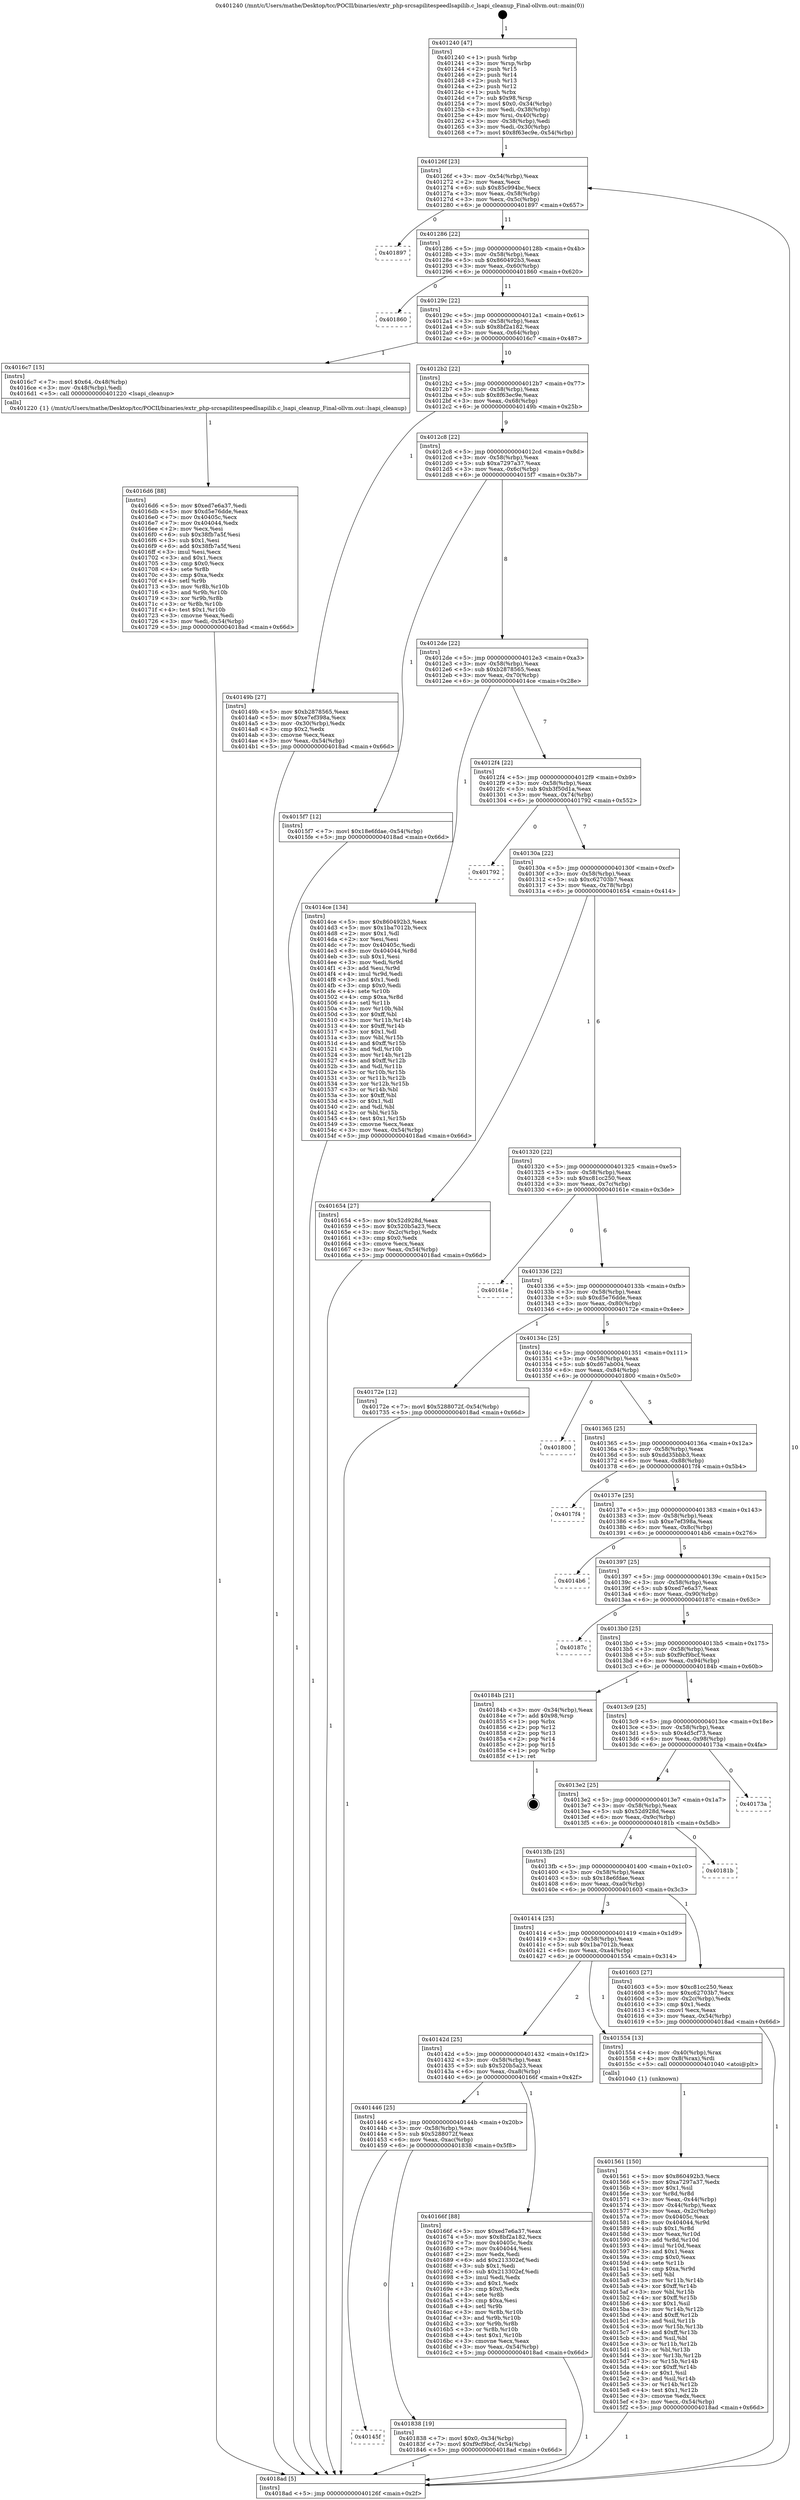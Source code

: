 digraph "0x401240" {
  label = "0x401240 (/mnt/c/Users/mathe/Desktop/tcc/POCII/binaries/extr_php-srcsapilitespeedlsapilib.c_lsapi_cleanup_Final-ollvm.out::main(0))"
  labelloc = "t"
  node[shape=record]

  Entry [label="",width=0.3,height=0.3,shape=circle,fillcolor=black,style=filled]
  "0x40126f" [label="{
     0x40126f [23]\l
     | [instrs]\l
     &nbsp;&nbsp;0x40126f \<+3\>: mov -0x54(%rbp),%eax\l
     &nbsp;&nbsp;0x401272 \<+2\>: mov %eax,%ecx\l
     &nbsp;&nbsp;0x401274 \<+6\>: sub $0x85c994bc,%ecx\l
     &nbsp;&nbsp;0x40127a \<+3\>: mov %eax,-0x58(%rbp)\l
     &nbsp;&nbsp;0x40127d \<+3\>: mov %ecx,-0x5c(%rbp)\l
     &nbsp;&nbsp;0x401280 \<+6\>: je 0000000000401897 \<main+0x657\>\l
  }"]
  "0x401897" [label="{
     0x401897\l
  }", style=dashed]
  "0x401286" [label="{
     0x401286 [22]\l
     | [instrs]\l
     &nbsp;&nbsp;0x401286 \<+5\>: jmp 000000000040128b \<main+0x4b\>\l
     &nbsp;&nbsp;0x40128b \<+3\>: mov -0x58(%rbp),%eax\l
     &nbsp;&nbsp;0x40128e \<+5\>: sub $0x860492b3,%eax\l
     &nbsp;&nbsp;0x401293 \<+3\>: mov %eax,-0x60(%rbp)\l
     &nbsp;&nbsp;0x401296 \<+6\>: je 0000000000401860 \<main+0x620\>\l
  }"]
  Exit [label="",width=0.3,height=0.3,shape=circle,fillcolor=black,style=filled,peripheries=2]
  "0x401860" [label="{
     0x401860\l
  }", style=dashed]
  "0x40129c" [label="{
     0x40129c [22]\l
     | [instrs]\l
     &nbsp;&nbsp;0x40129c \<+5\>: jmp 00000000004012a1 \<main+0x61\>\l
     &nbsp;&nbsp;0x4012a1 \<+3\>: mov -0x58(%rbp),%eax\l
     &nbsp;&nbsp;0x4012a4 \<+5\>: sub $0x8bf2a182,%eax\l
     &nbsp;&nbsp;0x4012a9 \<+3\>: mov %eax,-0x64(%rbp)\l
     &nbsp;&nbsp;0x4012ac \<+6\>: je 00000000004016c7 \<main+0x487\>\l
  }"]
  "0x40145f" [label="{
     0x40145f\l
  }", style=dashed]
  "0x4016c7" [label="{
     0x4016c7 [15]\l
     | [instrs]\l
     &nbsp;&nbsp;0x4016c7 \<+7\>: movl $0x64,-0x48(%rbp)\l
     &nbsp;&nbsp;0x4016ce \<+3\>: mov -0x48(%rbp),%edi\l
     &nbsp;&nbsp;0x4016d1 \<+5\>: call 0000000000401220 \<lsapi_cleanup\>\l
     | [calls]\l
     &nbsp;&nbsp;0x401220 \{1\} (/mnt/c/Users/mathe/Desktop/tcc/POCII/binaries/extr_php-srcsapilitespeedlsapilib.c_lsapi_cleanup_Final-ollvm.out::lsapi_cleanup)\l
  }"]
  "0x4012b2" [label="{
     0x4012b2 [22]\l
     | [instrs]\l
     &nbsp;&nbsp;0x4012b2 \<+5\>: jmp 00000000004012b7 \<main+0x77\>\l
     &nbsp;&nbsp;0x4012b7 \<+3\>: mov -0x58(%rbp),%eax\l
     &nbsp;&nbsp;0x4012ba \<+5\>: sub $0x8f63ec9e,%eax\l
     &nbsp;&nbsp;0x4012bf \<+3\>: mov %eax,-0x68(%rbp)\l
     &nbsp;&nbsp;0x4012c2 \<+6\>: je 000000000040149b \<main+0x25b\>\l
  }"]
  "0x401838" [label="{
     0x401838 [19]\l
     | [instrs]\l
     &nbsp;&nbsp;0x401838 \<+7\>: movl $0x0,-0x34(%rbp)\l
     &nbsp;&nbsp;0x40183f \<+7\>: movl $0xf9cf9bcf,-0x54(%rbp)\l
     &nbsp;&nbsp;0x401846 \<+5\>: jmp 00000000004018ad \<main+0x66d\>\l
  }"]
  "0x40149b" [label="{
     0x40149b [27]\l
     | [instrs]\l
     &nbsp;&nbsp;0x40149b \<+5\>: mov $0xb2878565,%eax\l
     &nbsp;&nbsp;0x4014a0 \<+5\>: mov $0xe7ef398a,%ecx\l
     &nbsp;&nbsp;0x4014a5 \<+3\>: mov -0x30(%rbp),%edx\l
     &nbsp;&nbsp;0x4014a8 \<+3\>: cmp $0x2,%edx\l
     &nbsp;&nbsp;0x4014ab \<+3\>: cmovne %ecx,%eax\l
     &nbsp;&nbsp;0x4014ae \<+3\>: mov %eax,-0x54(%rbp)\l
     &nbsp;&nbsp;0x4014b1 \<+5\>: jmp 00000000004018ad \<main+0x66d\>\l
  }"]
  "0x4012c8" [label="{
     0x4012c8 [22]\l
     | [instrs]\l
     &nbsp;&nbsp;0x4012c8 \<+5\>: jmp 00000000004012cd \<main+0x8d\>\l
     &nbsp;&nbsp;0x4012cd \<+3\>: mov -0x58(%rbp),%eax\l
     &nbsp;&nbsp;0x4012d0 \<+5\>: sub $0xa7297a37,%eax\l
     &nbsp;&nbsp;0x4012d5 \<+3\>: mov %eax,-0x6c(%rbp)\l
     &nbsp;&nbsp;0x4012d8 \<+6\>: je 00000000004015f7 \<main+0x3b7\>\l
  }"]
  "0x4018ad" [label="{
     0x4018ad [5]\l
     | [instrs]\l
     &nbsp;&nbsp;0x4018ad \<+5\>: jmp 000000000040126f \<main+0x2f\>\l
  }"]
  "0x401240" [label="{
     0x401240 [47]\l
     | [instrs]\l
     &nbsp;&nbsp;0x401240 \<+1\>: push %rbp\l
     &nbsp;&nbsp;0x401241 \<+3\>: mov %rsp,%rbp\l
     &nbsp;&nbsp;0x401244 \<+2\>: push %r15\l
     &nbsp;&nbsp;0x401246 \<+2\>: push %r14\l
     &nbsp;&nbsp;0x401248 \<+2\>: push %r13\l
     &nbsp;&nbsp;0x40124a \<+2\>: push %r12\l
     &nbsp;&nbsp;0x40124c \<+1\>: push %rbx\l
     &nbsp;&nbsp;0x40124d \<+7\>: sub $0x98,%rsp\l
     &nbsp;&nbsp;0x401254 \<+7\>: movl $0x0,-0x34(%rbp)\l
     &nbsp;&nbsp;0x40125b \<+3\>: mov %edi,-0x38(%rbp)\l
     &nbsp;&nbsp;0x40125e \<+4\>: mov %rsi,-0x40(%rbp)\l
     &nbsp;&nbsp;0x401262 \<+3\>: mov -0x38(%rbp),%edi\l
     &nbsp;&nbsp;0x401265 \<+3\>: mov %edi,-0x30(%rbp)\l
     &nbsp;&nbsp;0x401268 \<+7\>: movl $0x8f63ec9e,-0x54(%rbp)\l
  }"]
  "0x4016d6" [label="{
     0x4016d6 [88]\l
     | [instrs]\l
     &nbsp;&nbsp;0x4016d6 \<+5\>: mov $0xed7e6a37,%edi\l
     &nbsp;&nbsp;0x4016db \<+5\>: mov $0xd5e76dde,%eax\l
     &nbsp;&nbsp;0x4016e0 \<+7\>: mov 0x40405c,%ecx\l
     &nbsp;&nbsp;0x4016e7 \<+7\>: mov 0x404044,%edx\l
     &nbsp;&nbsp;0x4016ee \<+2\>: mov %ecx,%esi\l
     &nbsp;&nbsp;0x4016f0 \<+6\>: sub $0x38fb7a5f,%esi\l
     &nbsp;&nbsp;0x4016f6 \<+3\>: sub $0x1,%esi\l
     &nbsp;&nbsp;0x4016f9 \<+6\>: add $0x38fb7a5f,%esi\l
     &nbsp;&nbsp;0x4016ff \<+3\>: imul %esi,%ecx\l
     &nbsp;&nbsp;0x401702 \<+3\>: and $0x1,%ecx\l
     &nbsp;&nbsp;0x401705 \<+3\>: cmp $0x0,%ecx\l
     &nbsp;&nbsp;0x401708 \<+4\>: sete %r8b\l
     &nbsp;&nbsp;0x40170c \<+3\>: cmp $0xa,%edx\l
     &nbsp;&nbsp;0x40170f \<+4\>: setl %r9b\l
     &nbsp;&nbsp;0x401713 \<+3\>: mov %r8b,%r10b\l
     &nbsp;&nbsp;0x401716 \<+3\>: and %r9b,%r10b\l
     &nbsp;&nbsp;0x401719 \<+3\>: xor %r9b,%r8b\l
     &nbsp;&nbsp;0x40171c \<+3\>: or %r8b,%r10b\l
     &nbsp;&nbsp;0x40171f \<+4\>: test $0x1,%r10b\l
     &nbsp;&nbsp;0x401723 \<+3\>: cmovne %eax,%edi\l
     &nbsp;&nbsp;0x401726 \<+3\>: mov %edi,-0x54(%rbp)\l
     &nbsp;&nbsp;0x401729 \<+5\>: jmp 00000000004018ad \<main+0x66d\>\l
  }"]
  "0x4015f7" [label="{
     0x4015f7 [12]\l
     | [instrs]\l
     &nbsp;&nbsp;0x4015f7 \<+7\>: movl $0x18e6fdae,-0x54(%rbp)\l
     &nbsp;&nbsp;0x4015fe \<+5\>: jmp 00000000004018ad \<main+0x66d\>\l
  }"]
  "0x4012de" [label="{
     0x4012de [22]\l
     | [instrs]\l
     &nbsp;&nbsp;0x4012de \<+5\>: jmp 00000000004012e3 \<main+0xa3\>\l
     &nbsp;&nbsp;0x4012e3 \<+3\>: mov -0x58(%rbp),%eax\l
     &nbsp;&nbsp;0x4012e6 \<+5\>: sub $0xb2878565,%eax\l
     &nbsp;&nbsp;0x4012eb \<+3\>: mov %eax,-0x70(%rbp)\l
     &nbsp;&nbsp;0x4012ee \<+6\>: je 00000000004014ce \<main+0x28e\>\l
  }"]
  "0x401446" [label="{
     0x401446 [25]\l
     | [instrs]\l
     &nbsp;&nbsp;0x401446 \<+5\>: jmp 000000000040144b \<main+0x20b\>\l
     &nbsp;&nbsp;0x40144b \<+3\>: mov -0x58(%rbp),%eax\l
     &nbsp;&nbsp;0x40144e \<+5\>: sub $0x5288072f,%eax\l
     &nbsp;&nbsp;0x401453 \<+6\>: mov %eax,-0xac(%rbp)\l
     &nbsp;&nbsp;0x401459 \<+6\>: je 0000000000401838 \<main+0x5f8\>\l
  }"]
  "0x4014ce" [label="{
     0x4014ce [134]\l
     | [instrs]\l
     &nbsp;&nbsp;0x4014ce \<+5\>: mov $0x860492b3,%eax\l
     &nbsp;&nbsp;0x4014d3 \<+5\>: mov $0x1ba7012b,%ecx\l
     &nbsp;&nbsp;0x4014d8 \<+2\>: mov $0x1,%dl\l
     &nbsp;&nbsp;0x4014da \<+2\>: xor %esi,%esi\l
     &nbsp;&nbsp;0x4014dc \<+7\>: mov 0x40405c,%edi\l
     &nbsp;&nbsp;0x4014e3 \<+8\>: mov 0x404044,%r8d\l
     &nbsp;&nbsp;0x4014eb \<+3\>: sub $0x1,%esi\l
     &nbsp;&nbsp;0x4014ee \<+3\>: mov %edi,%r9d\l
     &nbsp;&nbsp;0x4014f1 \<+3\>: add %esi,%r9d\l
     &nbsp;&nbsp;0x4014f4 \<+4\>: imul %r9d,%edi\l
     &nbsp;&nbsp;0x4014f8 \<+3\>: and $0x1,%edi\l
     &nbsp;&nbsp;0x4014fb \<+3\>: cmp $0x0,%edi\l
     &nbsp;&nbsp;0x4014fe \<+4\>: sete %r10b\l
     &nbsp;&nbsp;0x401502 \<+4\>: cmp $0xa,%r8d\l
     &nbsp;&nbsp;0x401506 \<+4\>: setl %r11b\l
     &nbsp;&nbsp;0x40150a \<+3\>: mov %r10b,%bl\l
     &nbsp;&nbsp;0x40150d \<+3\>: xor $0xff,%bl\l
     &nbsp;&nbsp;0x401510 \<+3\>: mov %r11b,%r14b\l
     &nbsp;&nbsp;0x401513 \<+4\>: xor $0xff,%r14b\l
     &nbsp;&nbsp;0x401517 \<+3\>: xor $0x1,%dl\l
     &nbsp;&nbsp;0x40151a \<+3\>: mov %bl,%r15b\l
     &nbsp;&nbsp;0x40151d \<+4\>: and $0xff,%r15b\l
     &nbsp;&nbsp;0x401521 \<+3\>: and %dl,%r10b\l
     &nbsp;&nbsp;0x401524 \<+3\>: mov %r14b,%r12b\l
     &nbsp;&nbsp;0x401527 \<+4\>: and $0xff,%r12b\l
     &nbsp;&nbsp;0x40152b \<+3\>: and %dl,%r11b\l
     &nbsp;&nbsp;0x40152e \<+3\>: or %r10b,%r15b\l
     &nbsp;&nbsp;0x401531 \<+3\>: or %r11b,%r12b\l
     &nbsp;&nbsp;0x401534 \<+3\>: xor %r12b,%r15b\l
     &nbsp;&nbsp;0x401537 \<+3\>: or %r14b,%bl\l
     &nbsp;&nbsp;0x40153a \<+3\>: xor $0xff,%bl\l
     &nbsp;&nbsp;0x40153d \<+3\>: or $0x1,%dl\l
     &nbsp;&nbsp;0x401540 \<+2\>: and %dl,%bl\l
     &nbsp;&nbsp;0x401542 \<+3\>: or %bl,%r15b\l
     &nbsp;&nbsp;0x401545 \<+4\>: test $0x1,%r15b\l
     &nbsp;&nbsp;0x401549 \<+3\>: cmovne %ecx,%eax\l
     &nbsp;&nbsp;0x40154c \<+3\>: mov %eax,-0x54(%rbp)\l
     &nbsp;&nbsp;0x40154f \<+5\>: jmp 00000000004018ad \<main+0x66d\>\l
  }"]
  "0x4012f4" [label="{
     0x4012f4 [22]\l
     | [instrs]\l
     &nbsp;&nbsp;0x4012f4 \<+5\>: jmp 00000000004012f9 \<main+0xb9\>\l
     &nbsp;&nbsp;0x4012f9 \<+3\>: mov -0x58(%rbp),%eax\l
     &nbsp;&nbsp;0x4012fc \<+5\>: sub $0xb3f50d1a,%eax\l
     &nbsp;&nbsp;0x401301 \<+3\>: mov %eax,-0x74(%rbp)\l
     &nbsp;&nbsp;0x401304 \<+6\>: je 0000000000401792 \<main+0x552\>\l
  }"]
  "0x40166f" [label="{
     0x40166f [88]\l
     | [instrs]\l
     &nbsp;&nbsp;0x40166f \<+5\>: mov $0xed7e6a37,%eax\l
     &nbsp;&nbsp;0x401674 \<+5\>: mov $0x8bf2a182,%ecx\l
     &nbsp;&nbsp;0x401679 \<+7\>: mov 0x40405c,%edx\l
     &nbsp;&nbsp;0x401680 \<+7\>: mov 0x404044,%esi\l
     &nbsp;&nbsp;0x401687 \<+2\>: mov %edx,%edi\l
     &nbsp;&nbsp;0x401689 \<+6\>: add $0x213302ef,%edi\l
     &nbsp;&nbsp;0x40168f \<+3\>: sub $0x1,%edi\l
     &nbsp;&nbsp;0x401692 \<+6\>: sub $0x213302ef,%edi\l
     &nbsp;&nbsp;0x401698 \<+3\>: imul %edi,%edx\l
     &nbsp;&nbsp;0x40169b \<+3\>: and $0x1,%edx\l
     &nbsp;&nbsp;0x40169e \<+3\>: cmp $0x0,%edx\l
     &nbsp;&nbsp;0x4016a1 \<+4\>: sete %r8b\l
     &nbsp;&nbsp;0x4016a5 \<+3\>: cmp $0xa,%esi\l
     &nbsp;&nbsp;0x4016a8 \<+4\>: setl %r9b\l
     &nbsp;&nbsp;0x4016ac \<+3\>: mov %r8b,%r10b\l
     &nbsp;&nbsp;0x4016af \<+3\>: and %r9b,%r10b\l
     &nbsp;&nbsp;0x4016b2 \<+3\>: xor %r9b,%r8b\l
     &nbsp;&nbsp;0x4016b5 \<+3\>: or %r8b,%r10b\l
     &nbsp;&nbsp;0x4016b8 \<+4\>: test $0x1,%r10b\l
     &nbsp;&nbsp;0x4016bc \<+3\>: cmovne %ecx,%eax\l
     &nbsp;&nbsp;0x4016bf \<+3\>: mov %eax,-0x54(%rbp)\l
     &nbsp;&nbsp;0x4016c2 \<+5\>: jmp 00000000004018ad \<main+0x66d\>\l
  }"]
  "0x401792" [label="{
     0x401792\l
  }", style=dashed]
  "0x40130a" [label="{
     0x40130a [22]\l
     | [instrs]\l
     &nbsp;&nbsp;0x40130a \<+5\>: jmp 000000000040130f \<main+0xcf\>\l
     &nbsp;&nbsp;0x40130f \<+3\>: mov -0x58(%rbp),%eax\l
     &nbsp;&nbsp;0x401312 \<+5\>: sub $0xc62703b7,%eax\l
     &nbsp;&nbsp;0x401317 \<+3\>: mov %eax,-0x78(%rbp)\l
     &nbsp;&nbsp;0x40131a \<+6\>: je 0000000000401654 \<main+0x414\>\l
  }"]
  "0x401561" [label="{
     0x401561 [150]\l
     | [instrs]\l
     &nbsp;&nbsp;0x401561 \<+5\>: mov $0x860492b3,%ecx\l
     &nbsp;&nbsp;0x401566 \<+5\>: mov $0xa7297a37,%edx\l
     &nbsp;&nbsp;0x40156b \<+3\>: mov $0x1,%sil\l
     &nbsp;&nbsp;0x40156e \<+3\>: xor %r8d,%r8d\l
     &nbsp;&nbsp;0x401571 \<+3\>: mov %eax,-0x44(%rbp)\l
     &nbsp;&nbsp;0x401574 \<+3\>: mov -0x44(%rbp),%eax\l
     &nbsp;&nbsp;0x401577 \<+3\>: mov %eax,-0x2c(%rbp)\l
     &nbsp;&nbsp;0x40157a \<+7\>: mov 0x40405c,%eax\l
     &nbsp;&nbsp;0x401581 \<+8\>: mov 0x404044,%r9d\l
     &nbsp;&nbsp;0x401589 \<+4\>: sub $0x1,%r8d\l
     &nbsp;&nbsp;0x40158d \<+3\>: mov %eax,%r10d\l
     &nbsp;&nbsp;0x401590 \<+3\>: add %r8d,%r10d\l
     &nbsp;&nbsp;0x401593 \<+4\>: imul %r10d,%eax\l
     &nbsp;&nbsp;0x401597 \<+3\>: and $0x1,%eax\l
     &nbsp;&nbsp;0x40159a \<+3\>: cmp $0x0,%eax\l
     &nbsp;&nbsp;0x40159d \<+4\>: sete %r11b\l
     &nbsp;&nbsp;0x4015a1 \<+4\>: cmp $0xa,%r9d\l
     &nbsp;&nbsp;0x4015a5 \<+3\>: setl %bl\l
     &nbsp;&nbsp;0x4015a8 \<+3\>: mov %r11b,%r14b\l
     &nbsp;&nbsp;0x4015ab \<+4\>: xor $0xff,%r14b\l
     &nbsp;&nbsp;0x4015af \<+3\>: mov %bl,%r15b\l
     &nbsp;&nbsp;0x4015b2 \<+4\>: xor $0xff,%r15b\l
     &nbsp;&nbsp;0x4015b6 \<+4\>: xor $0x1,%sil\l
     &nbsp;&nbsp;0x4015ba \<+3\>: mov %r14b,%r12b\l
     &nbsp;&nbsp;0x4015bd \<+4\>: and $0xff,%r12b\l
     &nbsp;&nbsp;0x4015c1 \<+3\>: and %sil,%r11b\l
     &nbsp;&nbsp;0x4015c4 \<+3\>: mov %r15b,%r13b\l
     &nbsp;&nbsp;0x4015c7 \<+4\>: and $0xff,%r13b\l
     &nbsp;&nbsp;0x4015cb \<+3\>: and %sil,%bl\l
     &nbsp;&nbsp;0x4015ce \<+3\>: or %r11b,%r12b\l
     &nbsp;&nbsp;0x4015d1 \<+3\>: or %bl,%r13b\l
     &nbsp;&nbsp;0x4015d4 \<+3\>: xor %r13b,%r12b\l
     &nbsp;&nbsp;0x4015d7 \<+3\>: or %r15b,%r14b\l
     &nbsp;&nbsp;0x4015da \<+4\>: xor $0xff,%r14b\l
     &nbsp;&nbsp;0x4015de \<+4\>: or $0x1,%sil\l
     &nbsp;&nbsp;0x4015e2 \<+3\>: and %sil,%r14b\l
     &nbsp;&nbsp;0x4015e5 \<+3\>: or %r14b,%r12b\l
     &nbsp;&nbsp;0x4015e8 \<+4\>: test $0x1,%r12b\l
     &nbsp;&nbsp;0x4015ec \<+3\>: cmovne %edx,%ecx\l
     &nbsp;&nbsp;0x4015ef \<+3\>: mov %ecx,-0x54(%rbp)\l
     &nbsp;&nbsp;0x4015f2 \<+5\>: jmp 00000000004018ad \<main+0x66d\>\l
  }"]
  "0x401654" [label="{
     0x401654 [27]\l
     | [instrs]\l
     &nbsp;&nbsp;0x401654 \<+5\>: mov $0x52d928d,%eax\l
     &nbsp;&nbsp;0x401659 \<+5\>: mov $0x520b5a23,%ecx\l
     &nbsp;&nbsp;0x40165e \<+3\>: mov -0x2c(%rbp),%edx\l
     &nbsp;&nbsp;0x401661 \<+3\>: cmp $0x0,%edx\l
     &nbsp;&nbsp;0x401664 \<+3\>: cmove %ecx,%eax\l
     &nbsp;&nbsp;0x401667 \<+3\>: mov %eax,-0x54(%rbp)\l
     &nbsp;&nbsp;0x40166a \<+5\>: jmp 00000000004018ad \<main+0x66d\>\l
  }"]
  "0x401320" [label="{
     0x401320 [22]\l
     | [instrs]\l
     &nbsp;&nbsp;0x401320 \<+5\>: jmp 0000000000401325 \<main+0xe5\>\l
     &nbsp;&nbsp;0x401325 \<+3\>: mov -0x58(%rbp),%eax\l
     &nbsp;&nbsp;0x401328 \<+5\>: sub $0xc81cc250,%eax\l
     &nbsp;&nbsp;0x40132d \<+3\>: mov %eax,-0x7c(%rbp)\l
     &nbsp;&nbsp;0x401330 \<+6\>: je 000000000040161e \<main+0x3de\>\l
  }"]
  "0x40142d" [label="{
     0x40142d [25]\l
     | [instrs]\l
     &nbsp;&nbsp;0x40142d \<+5\>: jmp 0000000000401432 \<main+0x1f2\>\l
     &nbsp;&nbsp;0x401432 \<+3\>: mov -0x58(%rbp),%eax\l
     &nbsp;&nbsp;0x401435 \<+5\>: sub $0x520b5a23,%eax\l
     &nbsp;&nbsp;0x40143a \<+6\>: mov %eax,-0xa8(%rbp)\l
     &nbsp;&nbsp;0x401440 \<+6\>: je 000000000040166f \<main+0x42f\>\l
  }"]
  "0x40161e" [label="{
     0x40161e\l
  }", style=dashed]
  "0x401336" [label="{
     0x401336 [22]\l
     | [instrs]\l
     &nbsp;&nbsp;0x401336 \<+5\>: jmp 000000000040133b \<main+0xfb\>\l
     &nbsp;&nbsp;0x40133b \<+3\>: mov -0x58(%rbp),%eax\l
     &nbsp;&nbsp;0x40133e \<+5\>: sub $0xd5e76dde,%eax\l
     &nbsp;&nbsp;0x401343 \<+3\>: mov %eax,-0x80(%rbp)\l
     &nbsp;&nbsp;0x401346 \<+6\>: je 000000000040172e \<main+0x4ee\>\l
  }"]
  "0x401554" [label="{
     0x401554 [13]\l
     | [instrs]\l
     &nbsp;&nbsp;0x401554 \<+4\>: mov -0x40(%rbp),%rax\l
     &nbsp;&nbsp;0x401558 \<+4\>: mov 0x8(%rax),%rdi\l
     &nbsp;&nbsp;0x40155c \<+5\>: call 0000000000401040 \<atoi@plt\>\l
     | [calls]\l
     &nbsp;&nbsp;0x401040 \{1\} (unknown)\l
  }"]
  "0x40172e" [label="{
     0x40172e [12]\l
     | [instrs]\l
     &nbsp;&nbsp;0x40172e \<+7\>: movl $0x5288072f,-0x54(%rbp)\l
     &nbsp;&nbsp;0x401735 \<+5\>: jmp 00000000004018ad \<main+0x66d\>\l
  }"]
  "0x40134c" [label="{
     0x40134c [25]\l
     | [instrs]\l
     &nbsp;&nbsp;0x40134c \<+5\>: jmp 0000000000401351 \<main+0x111\>\l
     &nbsp;&nbsp;0x401351 \<+3\>: mov -0x58(%rbp),%eax\l
     &nbsp;&nbsp;0x401354 \<+5\>: sub $0xd67ab004,%eax\l
     &nbsp;&nbsp;0x401359 \<+6\>: mov %eax,-0x84(%rbp)\l
     &nbsp;&nbsp;0x40135f \<+6\>: je 0000000000401800 \<main+0x5c0\>\l
  }"]
  "0x401414" [label="{
     0x401414 [25]\l
     | [instrs]\l
     &nbsp;&nbsp;0x401414 \<+5\>: jmp 0000000000401419 \<main+0x1d9\>\l
     &nbsp;&nbsp;0x401419 \<+3\>: mov -0x58(%rbp),%eax\l
     &nbsp;&nbsp;0x40141c \<+5\>: sub $0x1ba7012b,%eax\l
     &nbsp;&nbsp;0x401421 \<+6\>: mov %eax,-0xa4(%rbp)\l
     &nbsp;&nbsp;0x401427 \<+6\>: je 0000000000401554 \<main+0x314\>\l
  }"]
  "0x401800" [label="{
     0x401800\l
  }", style=dashed]
  "0x401365" [label="{
     0x401365 [25]\l
     | [instrs]\l
     &nbsp;&nbsp;0x401365 \<+5\>: jmp 000000000040136a \<main+0x12a\>\l
     &nbsp;&nbsp;0x40136a \<+3\>: mov -0x58(%rbp),%eax\l
     &nbsp;&nbsp;0x40136d \<+5\>: sub $0xdd35bbb3,%eax\l
     &nbsp;&nbsp;0x401372 \<+6\>: mov %eax,-0x88(%rbp)\l
     &nbsp;&nbsp;0x401378 \<+6\>: je 00000000004017f4 \<main+0x5b4\>\l
  }"]
  "0x401603" [label="{
     0x401603 [27]\l
     | [instrs]\l
     &nbsp;&nbsp;0x401603 \<+5\>: mov $0xc81cc250,%eax\l
     &nbsp;&nbsp;0x401608 \<+5\>: mov $0xc62703b7,%ecx\l
     &nbsp;&nbsp;0x40160d \<+3\>: mov -0x2c(%rbp),%edx\l
     &nbsp;&nbsp;0x401610 \<+3\>: cmp $0x1,%edx\l
     &nbsp;&nbsp;0x401613 \<+3\>: cmovl %ecx,%eax\l
     &nbsp;&nbsp;0x401616 \<+3\>: mov %eax,-0x54(%rbp)\l
     &nbsp;&nbsp;0x401619 \<+5\>: jmp 00000000004018ad \<main+0x66d\>\l
  }"]
  "0x4017f4" [label="{
     0x4017f4\l
  }", style=dashed]
  "0x40137e" [label="{
     0x40137e [25]\l
     | [instrs]\l
     &nbsp;&nbsp;0x40137e \<+5\>: jmp 0000000000401383 \<main+0x143\>\l
     &nbsp;&nbsp;0x401383 \<+3\>: mov -0x58(%rbp),%eax\l
     &nbsp;&nbsp;0x401386 \<+5\>: sub $0xe7ef398a,%eax\l
     &nbsp;&nbsp;0x40138b \<+6\>: mov %eax,-0x8c(%rbp)\l
     &nbsp;&nbsp;0x401391 \<+6\>: je 00000000004014b6 \<main+0x276\>\l
  }"]
  "0x4013fb" [label="{
     0x4013fb [25]\l
     | [instrs]\l
     &nbsp;&nbsp;0x4013fb \<+5\>: jmp 0000000000401400 \<main+0x1c0\>\l
     &nbsp;&nbsp;0x401400 \<+3\>: mov -0x58(%rbp),%eax\l
     &nbsp;&nbsp;0x401403 \<+5\>: sub $0x18e6fdae,%eax\l
     &nbsp;&nbsp;0x401408 \<+6\>: mov %eax,-0xa0(%rbp)\l
     &nbsp;&nbsp;0x40140e \<+6\>: je 0000000000401603 \<main+0x3c3\>\l
  }"]
  "0x4014b6" [label="{
     0x4014b6\l
  }", style=dashed]
  "0x401397" [label="{
     0x401397 [25]\l
     | [instrs]\l
     &nbsp;&nbsp;0x401397 \<+5\>: jmp 000000000040139c \<main+0x15c\>\l
     &nbsp;&nbsp;0x40139c \<+3\>: mov -0x58(%rbp),%eax\l
     &nbsp;&nbsp;0x40139f \<+5\>: sub $0xed7e6a37,%eax\l
     &nbsp;&nbsp;0x4013a4 \<+6\>: mov %eax,-0x90(%rbp)\l
     &nbsp;&nbsp;0x4013aa \<+6\>: je 000000000040187c \<main+0x63c\>\l
  }"]
  "0x40181b" [label="{
     0x40181b\l
  }", style=dashed]
  "0x40187c" [label="{
     0x40187c\l
  }", style=dashed]
  "0x4013b0" [label="{
     0x4013b0 [25]\l
     | [instrs]\l
     &nbsp;&nbsp;0x4013b0 \<+5\>: jmp 00000000004013b5 \<main+0x175\>\l
     &nbsp;&nbsp;0x4013b5 \<+3\>: mov -0x58(%rbp),%eax\l
     &nbsp;&nbsp;0x4013b8 \<+5\>: sub $0xf9cf9bcf,%eax\l
     &nbsp;&nbsp;0x4013bd \<+6\>: mov %eax,-0x94(%rbp)\l
     &nbsp;&nbsp;0x4013c3 \<+6\>: je 000000000040184b \<main+0x60b\>\l
  }"]
  "0x4013e2" [label="{
     0x4013e2 [25]\l
     | [instrs]\l
     &nbsp;&nbsp;0x4013e2 \<+5\>: jmp 00000000004013e7 \<main+0x1a7\>\l
     &nbsp;&nbsp;0x4013e7 \<+3\>: mov -0x58(%rbp),%eax\l
     &nbsp;&nbsp;0x4013ea \<+5\>: sub $0x52d928d,%eax\l
     &nbsp;&nbsp;0x4013ef \<+6\>: mov %eax,-0x9c(%rbp)\l
     &nbsp;&nbsp;0x4013f5 \<+6\>: je 000000000040181b \<main+0x5db\>\l
  }"]
  "0x40184b" [label="{
     0x40184b [21]\l
     | [instrs]\l
     &nbsp;&nbsp;0x40184b \<+3\>: mov -0x34(%rbp),%eax\l
     &nbsp;&nbsp;0x40184e \<+7\>: add $0x98,%rsp\l
     &nbsp;&nbsp;0x401855 \<+1\>: pop %rbx\l
     &nbsp;&nbsp;0x401856 \<+2\>: pop %r12\l
     &nbsp;&nbsp;0x401858 \<+2\>: pop %r13\l
     &nbsp;&nbsp;0x40185a \<+2\>: pop %r14\l
     &nbsp;&nbsp;0x40185c \<+2\>: pop %r15\l
     &nbsp;&nbsp;0x40185e \<+1\>: pop %rbp\l
     &nbsp;&nbsp;0x40185f \<+1\>: ret\l
  }"]
  "0x4013c9" [label="{
     0x4013c9 [25]\l
     | [instrs]\l
     &nbsp;&nbsp;0x4013c9 \<+5\>: jmp 00000000004013ce \<main+0x18e\>\l
     &nbsp;&nbsp;0x4013ce \<+3\>: mov -0x58(%rbp),%eax\l
     &nbsp;&nbsp;0x4013d1 \<+5\>: sub $0x4d5cf73,%eax\l
     &nbsp;&nbsp;0x4013d6 \<+6\>: mov %eax,-0x98(%rbp)\l
     &nbsp;&nbsp;0x4013dc \<+6\>: je 000000000040173a \<main+0x4fa\>\l
  }"]
  "0x40173a" [label="{
     0x40173a\l
  }", style=dashed]
  Entry -> "0x401240" [label=" 1"]
  "0x40126f" -> "0x401897" [label=" 0"]
  "0x40126f" -> "0x401286" [label=" 11"]
  "0x40184b" -> Exit [label=" 1"]
  "0x401286" -> "0x401860" [label=" 0"]
  "0x401286" -> "0x40129c" [label=" 11"]
  "0x401838" -> "0x4018ad" [label=" 1"]
  "0x40129c" -> "0x4016c7" [label=" 1"]
  "0x40129c" -> "0x4012b2" [label=" 10"]
  "0x401446" -> "0x40145f" [label=" 0"]
  "0x4012b2" -> "0x40149b" [label=" 1"]
  "0x4012b2" -> "0x4012c8" [label=" 9"]
  "0x40149b" -> "0x4018ad" [label=" 1"]
  "0x401240" -> "0x40126f" [label=" 1"]
  "0x4018ad" -> "0x40126f" [label=" 10"]
  "0x401446" -> "0x401838" [label=" 1"]
  "0x4012c8" -> "0x4015f7" [label=" 1"]
  "0x4012c8" -> "0x4012de" [label=" 8"]
  "0x40172e" -> "0x4018ad" [label=" 1"]
  "0x4012de" -> "0x4014ce" [label=" 1"]
  "0x4012de" -> "0x4012f4" [label=" 7"]
  "0x4014ce" -> "0x4018ad" [label=" 1"]
  "0x4016d6" -> "0x4018ad" [label=" 1"]
  "0x4012f4" -> "0x401792" [label=" 0"]
  "0x4012f4" -> "0x40130a" [label=" 7"]
  "0x4016c7" -> "0x4016d6" [label=" 1"]
  "0x40130a" -> "0x401654" [label=" 1"]
  "0x40130a" -> "0x401320" [label=" 6"]
  "0x40142d" -> "0x401446" [label=" 1"]
  "0x401320" -> "0x40161e" [label=" 0"]
  "0x401320" -> "0x401336" [label=" 6"]
  "0x40142d" -> "0x40166f" [label=" 1"]
  "0x401336" -> "0x40172e" [label=" 1"]
  "0x401336" -> "0x40134c" [label=" 5"]
  "0x40166f" -> "0x4018ad" [label=" 1"]
  "0x40134c" -> "0x401800" [label=" 0"]
  "0x40134c" -> "0x401365" [label=" 5"]
  "0x401603" -> "0x4018ad" [label=" 1"]
  "0x401365" -> "0x4017f4" [label=" 0"]
  "0x401365" -> "0x40137e" [label=" 5"]
  "0x4015f7" -> "0x4018ad" [label=" 1"]
  "0x40137e" -> "0x4014b6" [label=" 0"]
  "0x40137e" -> "0x401397" [label=" 5"]
  "0x401554" -> "0x401561" [label=" 1"]
  "0x401397" -> "0x40187c" [label=" 0"]
  "0x401397" -> "0x4013b0" [label=" 5"]
  "0x401414" -> "0x40142d" [label=" 2"]
  "0x4013b0" -> "0x40184b" [label=" 1"]
  "0x4013b0" -> "0x4013c9" [label=" 4"]
  "0x401654" -> "0x4018ad" [label=" 1"]
  "0x4013c9" -> "0x40173a" [label=" 0"]
  "0x4013c9" -> "0x4013e2" [label=" 4"]
  "0x401414" -> "0x401554" [label=" 1"]
  "0x4013e2" -> "0x40181b" [label=" 0"]
  "0x4013e2" -> "0x4013fb" [label=" 4"]
  "0x401561" -> "0x4018ad" [label=" 1"]
  "0x4013fb" -> "0x401603" [label=" 1"]
  "0x4013fb" -> "0x401414" [label=" 3"]
}
